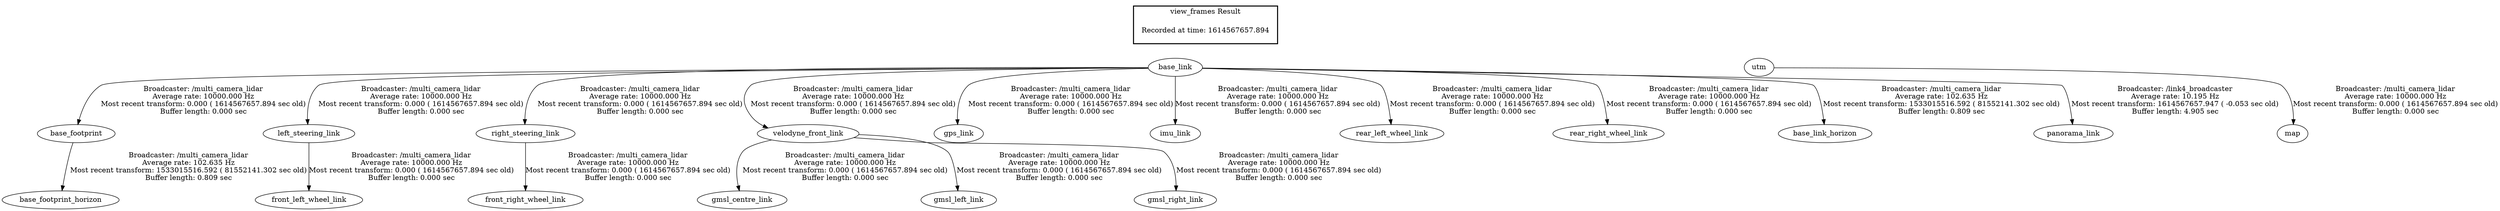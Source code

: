 digraph G {
"base_link" -> "base_footprint"[label="Broadcaster: /multi_camera_lidar\nAverage rate: 10000.000 Hz\nMost recent transform: 0.000 ( 1614567657.894 sec old)\nBuffer length: 0.000 sec\n"];
"left_steering_link" -> "front_left_wheel_link"[label="Broadcaster: /multi_camera_lidar\nAverage rate: 10000.000 Hz\nMost recent transform: 0.000 ( 1614567657.894 sec old)\nBuffer length: 0.000 sec\n"];
"base_link" -> "left_steering_link"[label="Broadcaster: /multi_camera_lidar\nAverage rate: 10000.000 Hz\nMost recent transform: 0.000 ( 1614567657.894 sec old)\nBuffer length: 0.000 sec\n"];
"right_steering_link" -> "front_right_wheel_link"[label="Broadcaster: /multi_camera_lidar\nAverage rate: 10000.000 Hz\nMost recent transform: 0.000 ( 1614567657.894 sec old)\nBuffer length: 0.000 sec\n"];
"base_link" -> "right_steering_link"[label="Broadcaster: /multi_camera_lidar\nAverage rate: 10000.000 Hz\nMost recent transform: 0.000 ( 1614567657.894 sec old)\nBuffer length: 0.000 sec\n"];
"velodyne_front_link" -> "gmsl_centre_link"[label="Broadcaster: /multi_camera_lidar\nAverage rate: 10000.000 Hz\nMost recent transform: 0.000 ( 1614567657.894 sec old)\nBuffer length: 0.000 sec\n"];
"base_link" -> "velodyne_front_link"[label="Broadcaster: /multi_camera_lidar\nAverage rate: 10000.000 Hz\nMost recent transform: 0.000 ( 1614567657.894 sec old)\nBuffer length: 0.000 sec\n"];
"velodyne_front_link" -> "gmsl_left_link"[label="Broadcaster: /multi_camera_lidar\nAverage rate: 10000.000 Hz\nMost recent transform: 0.000 ( 1614567657.894 sec old)\nBuffer length: 0.000 sec\n"];
"velodyne_front_link" -> "gmsl_right_link"[label="Broadcaster: /multi_camera_lidar\nAverage rate: 10000.000 Hz\nMost recent transform: 0.000 ( 1614567657.894 sec old)\nBuffer length: 0.000 sec\n"];
"base_link" -> "gps_link"[label="Broadcaster: /multi_camera_lidar\nAverage rate: 10000.000 Hz\nMost recent transform: 0.000 ( 1614567657.894 sec old)\nBuffer length: 0.000 sec\n"];
"base_link" -> "imu_link"[label="Broadcaster: /multi_camera_lidar\nAverage rate: 10000.000 Hz\nMost recent transform: 0.000 ( 1614567657.894 sec old)\nBuffer length: 0.000 sec\n"];
"base_link" -> "rear_left_wheel_link"[label="Broadcaster: /multi_camera_lidar\nAverage rate: 10000.000 Hz\nMost recent transform: 0.000 ( 1614567657.894 sec old)\nBuffer length: 0.000 sec\n"];
"base_link" -> "rear_right_wheel_link"[label="Broadcaster: /multi_camera_lidar\nAverage rate: 10000.000 Hz\nMost recent transform: 0.000 ( 1614567657.894 sec old)\nBuffer length: 0.000 sec\n"];
"utm" -> "map"[label="Broadcaster: /multi_camera_lidar\nAverage rate: 10000.000 Hz\nMost recent transform: 0.000 ( 1614567657.894 sec old)\nBuffer length: 0.000 sec\n"];
"base_link" -> "base_link_horizon"[label="Broadcaster: /multi_camera_lidar\nAverage rate: 102.635 Hz\nMost recent transform: 1533015516.592 ( 81552141.302 sec old)\nBuffer length: 0.809 sec\n"];
"base_footprint" -> "base_footprint_horizon"[label="Broadcaster: /multi_camera_lidar\nAverage rate: 102.635 Hz\nMost recent transform: 1533015516.592 ( 81552141.302 sec old)\nBuffer length: 0.809 sec\n"];
"base_link" -> "panorama_link"[label="Broadcaster: /link4_broadcaster\nAverage rate: 10.195 Hz\nMost recent transform: 1614567657.947 ( -0.053 sec old)\nBuffer length: 4.905 sec\n"];
edge [style=invis];
 subgraph cluster_legend { style=bold; color=black; label ="view_frames Result";
"Recorded at time: 1614567657.894"[ shape=plaintext ] ;
 }->"base_link";
edge [style=invis];
 subgraph cluster_legend { style=bold; color=black; label ="view_frames Result";
"Recorded at time: 1614567657.894"[ shape=plaintext ] ;
 }->"utm";
}